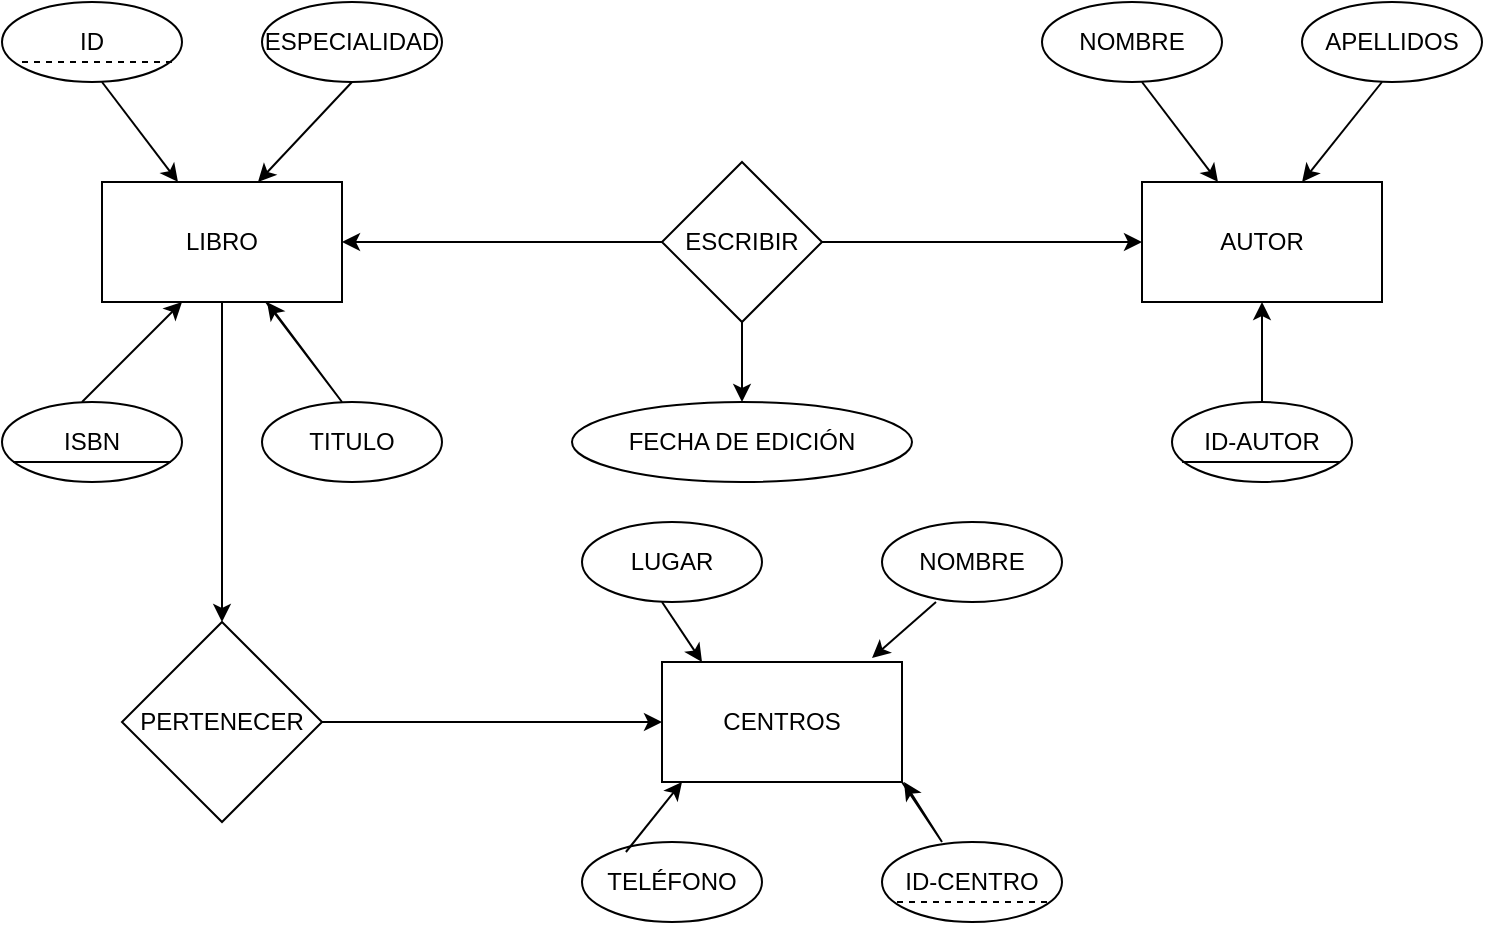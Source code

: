 <mxfile version="24.7.17">
  <diagram name="Página-1" id="-dO1AsPluvxRLmY1HoZr">
    <mxGraphModel dx="1434" dy="780" grid="1" gridSize="10" guides="1" tooltips="1" connect="1" arrows="1" fold="1" page="1" pageScale="1" pageWidth="827" pageHeight="1169" math="0" shadow="0">
      <root>
        <mxCell id="0" />
        <mxCell id="1" parent="0" />
        <mxCell id="1LMcbUtgSH9qgLgAqFPw-1" value="&lt;font style=&quot;vertical-align: inherit;&quot;&gt;&lt;font style=&quot;vertical-align: inherit;&quot;&gt;&lt;font style=&quot;vertical-align: inherit;&quot;&gt;&lt;font style=&quot;vertical-align: inherit;&quot;&gt;&lt;font style=&quot;vertical-align: inherit;&quot;&gt;&lt;font style=&quot;vertical-align: inherit;&quot;&gt;ESCRIBIR&lt;/font&gt;&lt;/font&gt;&lt;/font&gt;&lt;/font&gt;&lt;/font&gt;&lt;/font&gt;" style="rhombus;whiteSpace=wrap;html=1;" vertex="1" parent="1">
          <mxGeometry x="360" y="360" width="80" height="80" as="geometry" />
        </mxCell>
        <mxCell id="1LMcbUtgSH9qgLgAqFPw-3" value="&lt;font style=&quot;vertical-align: inherit;&quot;&gt;&lt;font style=&quot;vertical-align: inherit;&quot;&gt;LIBRO&lt;/font&gt;&lt;/font&gt;" style="rounded=0;whiteSpace=wrap;html=1;" vertex="1" parent="1">
          <mxGeometry x="80" y="370" width="120" height="60" as="geometry" />
        </mxCell>
        <mxCell id="1LMcbUtgSH9qgLgAqFPw-4" value="&lt;font style=&quot;vertical-align: inherit;&quot;&gt;&lt;font style=&quot;vertical-align: inherit;&quot;&gt;AUTOR&lt;/font&gt;&lt;/font&gt;" style="rounded=0;whiteSpace=wrap;html=1;" vertex="1" parent="1">
          <mxGeometry x="600" y="370" width="120" height="60" as="geometry" />
        </mxCell>
        <mxCell id="1LMcbUtgSH9qgLgAqFPw-8" value="" style="endArrow=classic;html=1;rounded=0;entryX=1;entryY=0.5;entryDx=0;entryDy=0;exitX=0;exitY=0.5;exitDx=0;exitDy=0;" edge="1" parent="1" source="1LMcbUtgSH9qgLgAqFPw-1" target="1LMcbUtgSH9qgLgAqFPw-3">
          <mxGeometry width="50" height="50" relative="1" as="geometry">
            <mxPoint x="320" y="430" as="sourcePoint" />
            <mxPoint x="370" y="380" as="targetPoint" />
          </mxGeometry>
        </mxCell>
        <mxCell id="1LMcbUtgSH9qgLgAqFPw-9" value="" style="endArrow=classic;html=1;rounded=0;entryX=0;entryY=0.5;entryDx=0;entryDy=0;" edge="1" parent="1" source="1LMcbUtgSH9qgLgAqFPw-1" target="1LMcbUtgSH9qgLgAqFPw-4">
          <mxGeometry width="50" height="50" relative="1" as="geometry">
            <mxPoint x="540" y="430" as="sourcePoint" />
            <mxPoint x="590" y="380" as="targetPoint" />
          </mxGeometry>
        </mxCell>
        <mxCell id="1LMcbUtgSH9qgLgAqFPw-12" value="&lt;font style=&quot;vertical-align: inherit;&quot;&gt;&lt;font style=&quot;vertical-align: inherit;&quot;&gt;NOMBRE&lt;/font&gt;&lt;/font&gt;" style="ellipse;whiteSpace=wrap;html=1;" vertex="1" parent="1">
          <mxGeometry x="550" y="280" width="90" height="40" as="geometry" />
        </mxCell>
        <mxCell id="1LMcbUtgSH9qgLgAqFPw-13" value="&lt;font style=&quot;vertical-align: inherit;&quot;&gt;&lt;font style=&quot;vertical-align: inherit;&quot;&gt;APELLIDOS&lt;/font&gt;&lt;/font&gt;" style="ellipse;whiteSpace=wrap;html=1;" vertex="1" parent="1">
          <mxGeometry x="680" y="280" width="90" height="40" as="geometry" />
        </mxCell>
        <mxCell id="1LMcbUtgSH9qgLgAqFPw-14" value="&lt;font style=&quot;vertical-align: inherit;&quot;&gt;&lt;font style=&quot;vertical-align: inherit;&quot;&gt;&lt;font style=&quot;vertical-align: inherit;&quot;&gt;&lt;font style=&quot;vertical-align: inherit;&quot;&gt;ID-AUTOR&lt;/font&gt;&lt;/font&gt;&lt;/font&gt;&lt;/font&gt;" style="ellipse;whiteSpace=wrap;html=1;" vertex="1" parent="1">
          <mxGeometry x="615" y="480" width="90" height="40" as="geometry" />
        </mxCell>
        <mxCell id="1LMcbUtgSH9qgLgAqFPw-15" value="" style="endArrow=classic;html=1;rounded=0;" edge="1" parent="1">
          <mxGeometry width="50" height="50" relative="1" as="geometry">
            <mxPoint x="600" y="320" as="sourcePoint" />
            <mxPoint x="638" y="370" as="targetPoint" />
          </mxGeometry>
        </mxCell>
        <mxCell id="1LMcbUtgSH9qgLgAqFPw-16" value="" style="endArrow=classic;html=1;rounded=0;entryX=0.667;entryY=0;entryDx=0;entryDy=0;entryPerimeter=0;" edge="1" parent="1" target="1LMcbUtgSH9qgLgAqFPw-4">
          <mxGeometry width="50" height="50" relative="1" as="geometry">
            <mxPoint x="720" y="320" as="sourcePoint" />
            <mxPoint x="690" y="360" as="targetPoint" />
          </mxGeometry>
        </mxCell>
        <mxCell id="1LMcbUtgSH9qgLgAqFPw-17" value="" style="endArrow=classic;html=1;rounded=0;entryX=0.5;entryY=1;entryDx=0;entryDy=0;exitX=0.5;exitY=0;exitDx=0;exitDy=0;" edge="1" parent="1" source="1LMcbUtgSH9qgLgAqFPw-14" target="1LMcbUtgSH9qgLgAqFPw-4">
          <mxGeometry width="50" height="50" relative="1" as="geometry">
            <mxPoint x="690" y="430" as="sourcePoint" />
            <mxPoint x="650" y="480" as="targetPoint" />
          </mxGeometry>
        </mxCell>
        <mxCell id="1LMcbUtgSH9qgLgAqFPw-18" value="" style="endArrow=none;html=1;rounded=0;exitX=0.056;exitY=0.75;exitDx=0;exitDy=0;exitPerimeter=0;entryX=0.933;entryY=0.75;entryDx=0;entryDy=0;entryPerimeter=0;" edge="1" parent="1" source="1LMcbUtgSH9qgLgAqFPw-14" target="1LMcbUtgSH9qgLgAqFPw-14">
          <mxGeometry width="50" height="50" relative="1" as="geometry">
            <mxPoint x="625" y="510" as="sourcePoint" />
            <mxPoint x="690" y="511" as="targetPoint" />
          </mxGeometry>
        </mxCell>
        <mxCell id="1LMcbUtgSH9qgLgAqFPw-19" value="&lt;font style=&quot;vertical-align: inherit;&quot;&gt;&lt;font style=&quot;vertical-align: inherit;&quot;&gt;&lt;font style=&quot;vertical-align: inherit;&quot;&gt;&lt;font style=&quot;vertical-align: inherit;&quot;&gt;TITULO&lt;/font&gt;&lt;/font&gt;&lt;/font&gt;&lt;/font&gt;" style="ellipse;whiteSpace=wrap;html=1;" vertex="1" parent="1">
          <mxGeometry x="160" y="480" width="90" height="40" as="geometry" />
        </mxCell>
        <mxCell id="1LMcbUtgSH9qgLgAqFPw-20" value="&lt;font style=&quot;vertical-align: inherit;&quot;&gt;&lt;font style=&quot;vertical-align: inherit;&quot;&gt;&lt;font style=&quot;vertical-align: inherit;&quot;&gt;&lt;font style=&quot;vertical-align: inherit;&quot;&gt;ISBN&lt;/font&gt;&lt;/font&gt;&lt;/font&gt;&lt;/font&gt;" style="ellipse;whiteSpace=wrap;html=1;" vertex="1" parent="1">
          <mxGeometry x="30" y="480" width="90" height="40" as="geometry" />
        </mxCell>
        <mxCell id="1LMcbUtgSH9qgLgAqFPw-21" value="&lt;font style=&quot;vertical-align: inherit;&quot;&gt;&lt;font style=&quot;vertical-align: inherit;&quot;&gt;&lt;font style=&quot;vertical-align: inherit;&quot;&gt;&lt;font style=&quot;vertical-align: inherit;&quot;&gt;ESPECIALIDAD&lt;/font&gt;&lt;/font&gt;&lt;/font&gt;&lt;/font&gt;" style="ellipse;whiteSpace=wrap;html=1;" vertex="1" parent="1">
          <mxGeometry x="160" y="280" width="90" height="40" as="geometry" />
        </mxCell>
        <mxCell id="1LMcbUtgSH9qgLgAqFPw-22" value="&lt;font style=&quot;vertical-align: inherit;&quot;&gt;&lt;font style=&quot;vertical-align: inherit;&quot;&gt;&lt;font style=&quot;vertical-align: inherit;&quot;&gt;&lt;font style=&quot;vertical-align: inherit;&quot;&gt;ID&lt;/font&gt;&lt;/font&gt;&lt;/font&gt;&lt;/font&gt;" style="ellipse;whiteSpace=wrap;html=1;" vertex="1" parent="1">
          <mxGeometry x="30" y="280" width="90" height="40" as="geometry" />
        </mxCell>
        <mxCell id="1LMcbUtgSH9qgLgAqFPw-23" value="" style="endArrow=classic;html=1;rounded=0;exitX=0.5;exitY=1;exitDx=0;exitDy=0;" edge="1" parent="1" source="1LMcbUtgSH9qgLgAqFPw-21">
          <mxGeometry width="50" height="50" relative="1" as="geometry">
            <mxPoint x="120" y="320" as="sourcePoint" />
            <mxPoint x="158" y="370" as="targetPoint" />
          </mxGeometry>
        </mxCell>
        <mxCell id="1LMcbUtgSH9qgLgAqFPw-25" value="" style="endArrow=classic;html=1;rounded=0;" edge="1" parent="1" target="1LMcbUtgSH9qgLgAqFPw-3">
          <mxGeometry width="50" height="50" relative="1" as="geometry">
            <mxPoint x="162" y="430" as="sourcePoint" />
            <mxPoint x="200" y="480" as="targetPoint" />
            <Array as="points">
              <mxPoint x="200" y="480" />
            </Array>
          </mxGeometry>
        </mxCell>
        <mxCell id="1LMcbUtgSH9qgLgAqFPw-26" value="" style="endArrow=classic;html=1;rounded=0;" edge="1" parent="1">
          <mxGeometry width="50" height="50" relative="1" as="geometry">
            <mxPoint x="80" y="320" as="sourcePoint" />
            <mxPoint x="118" y="370" as="targetPoint" />
          </mxGeometry>
        </mxCell>
        <mxCell id="1LMcbUtgSH9qgLgAqFPw-28" value="" style="endArrow=classic;html=1;rounded=0;" edge="1" parent="1" target="1LMcbUtgSH9qgLgAqFPw-3">
          <mxGeometry width="50" height="50" relative="1" as="geometry">
            <mxPoint x="70" y="480" as="sourcePoint" />
            <mxPoint x="70" y="480" as="targetPoint" />
            <Array as="points">
              <mxPoint x="120" y="430" />
            </Array>
          </mxGeometry>
        </mxCell>
        <mxCell id="1LMcbUtgSH9qgLgAqFPw-30" value="" style="endArrow=none;dashed=1;html=1;rounded=0;entryX=0.944;entryY=0.75;entryDx=0;entryDy=0;entryPerimeter=0;" edge="1" parent="1" target="1LMcbUtgSH9qgLgAqFPw-22">
          <mxGeometry width="50" height="50" relative="1" as="geometry">
            <mxPoint x="40" y="310" as="sourcePoint" />
            <mxPoint x="110" y="290" as="targetPoint" />
          </mxGeometry>
        </mxCell>
        <mxCell id="1LMcbUtgSH9qgLgAqFPw-31" value="" style="endArrow=none;html=1;rounded=0;exitX=0.056;exitY=0.75;exitDx=0;exitDy=0;exitPerimeter=0;entryX=0.933;entryY=0.75;entryDx=0;entryDy=0;entryPerimeter=0;" edge="1" parent="1">
          <mxGeometry width="50" height="50" relative="1" as="geometry">
            <mxPoint x="35.5" y="510" as="sourcePoint" />
            <mxPoint x="114.5" y="510" as="targetPoint" />
          </mxGeometry>
        </mxCell>
        <mxCell id="1LMcbUtgSH9qgLgAqFPw-32" value="PERTENECER" style="rhombus;whiteSpace=wrap;html=1;" vertex="1" parent="1">
          <mxGeometry x="90" y="590" width="100" height="100" as="geometry" />
        </mxCell>
        <mxCell id="1LMcbUtgSH9qgLgAqFPw-33" value="" style="endArrow=classic;html=1;rounded=0;exitX=0.5;exitY=1;exitDx=0;exitDy=0;" edge="1" parent="1" source="1LMcbUtgSH9qgLgAqFPw-3" target="1LMcbUtgSH9qgLgAqFPw-32">
          <mxGeometry width="50" height="50" relative="1" as="geometry">
            <mxPoint x="115" y="490" as="sourcePoint" />
            <mxPoint x="165" y="440" as="targetPoint" />
          </mxGeometry>
        </mxCell>
        <mxCell id="1LMcbUtgSH9qgLgAqFPw-34" value="" style="endArrow=classic;html=1;rounded=0;entryX=0;entryY=0.5;entryDx=0;entryDy=0;exitX=1;exitY=0.5;exitDx=0;exitDy=0;" edge="1" parent="1" source="1LMcbUtgSH9qgLgAqFPw-32" target="1LMcbUtgSH9qgLgAqFPw-35">
          <mxGeometry width="50" height="50" relative="1" as="geometry">
            <mxPoint x="190" y="649.5" as="sourcePoint" />
            <mxPoint x="350" y="649.5" as="targetPoint" />
          </mxGeometry>
        </mxCell>
        <mxCell id="1LMcbUtgSH9qgLgAqFPw-35" value="CENTROS" style="rounded=0;whiteSpace=wrap;html=1;" vertex="1" parent="1">
          <mxGeometry x="360" y="610" width="120" height="60" as="geometry" />
        </mxCell>
        <mxCell id="1LMcbUtgSH9qgLgAqFPw-36" value="&lt;font style=&quot;vertical-align: inherit;&quot;&gt;&lt;font style=&quot;vertical-align: inherit;&quot;&gt;TELÉFONO&lt;/font&gt;&lt;/font&gt;" style="ellipse;whiteSpace=wrap;html=1;" vertex="1" parent="1">
          <mxGeometry x="320" y="700" width="90" height="40" as="geometry" />
        </mxCell>
        <mxCell id="1LMcbUtgSH9qgLgAqFPw-37" value="&lt;font style=&quot;vertical-align: inherit;&quot;&gt;&lt;font style=&quot;vertical-align: inherit;&quot;&gt;ID-CENTRO&lt;/font&gt;&lt;/font&gt;" style="ellipse;whiteSpace=wrap;html=1;" vertex="1" parent="1">
          <mxGeometry x="470" y="700" width="90" height="40" as="geometry" />
        </mxCell>
        <mxCell id="1LMcbUtgSH9qgLgAqFPw-38" value="&lt;font style=&quot;vertical-align: inherit;&quot;&gt;&lt;font style=&quot;vertical-align: inherit;&quot;&gt;NOMBRE&lt;/font&gt;&lt;/font&gt;" style="ellipse;whiteSpace=wrap;html=1;" vertex="1" parent="1">
          <mxGeometry x="470" y="540" width="90" height="40" as="geometry" />
        </mxCell>
        <mxCell id="1LMcbUtgSH9qgLgAqFPw-39" value="LUGAR" style="ellipse;whiteSpace=wrap;html=1;" vertex="1" parent="1">
          <mxGeometry x="320" y="540" width="90" height="40" as="geometry" />
        </mxCell>
        <mxCell id="1LMcbUtgSH9qgLgAqFPw-40" value="" style="endArrow=none;dashed=1;html=1;rounded=0;entryX=0.944;entryY=0.75;entryDx=0;entryDy=0;entryPerimeter=0;" edge="1" parent="1">
          <mxGeometry width="50" height="50" relative="1" as="geometry">
            <mxPoint x="477.5" y="730" as="sourcePoint" />
            <mxPoint x="552.5" y="730" as="targetPoint" />
          </mxGeometry>
        </mxCell>
        <mxCell id="1LMcbUtgSH9qgLgAqFPw-43" value="" style="endArrow=classic;html=1;rounded=0;" edge="1" parent="1">
          <mxGeometry width="50" height="50" relative="1" as="geometry">
            <mxPoint x="480" y="670" as="sourcePoint" />
            <mxPoint x="481" y="670" as="targetPoint" />
            <Array as="points">
              <mxPoint x="500" y="700" />
            </Array>
          </mxGeometry>
        </mxCell>
        <mxCell id="1LMcbUtgSH9qgLgAqFPw-44" value="" style="endArrow=classic;html=1;rounded=0;exitX=0.244;exitY=0.125;exitDx=0;exitDy=0;exitPerimeter=0;" edge="1" parent="1" source="1LMcbUtgSH9qgLgAqFPw-36">
          <mxGeometry width="50" height="50" relative="1" as="geometry">
            <mxPoint x="320" y="720" as="sourcePoint" />
            <mxPoint x="370" y="670" as="targetPoint" />
            <Array as="points">
              <mxPoint x="370" y="670" />
            </Array>
          </mxGeometry>
        </mxCell>
        <mxCell id="1LMcbUtgSH9qgLgAqFPw-45" value="" style="endArrow=classic;html=1;rounded=0;exitX=0.5;exitY=1;exitDx=0;exitDy=0;entryX=0.875;entryY=-0.033;entryDx=0;entryDy=0;entryPerimeter=0;" edge="1" parent="1" target="1LMcbUtgSH9qgLgAqFPw-35">
          <mxGeometry width="50" height="50" relative="1" as="geometry">
            <mxPoint x="497" y="580" as="sourcePoint" />
            <mxPoint x="450" y="630" as="targetPoint" />
          </mxGeometry>
        </mxCell>
        <mxCell id="1LMcbUtgSH9qgLgAqFPw-46" value="" style="endArrow=classic;html=1;rounded=0;" edge="1" parent="1">
          <mxGeometry width="50" height="50" relative="1" as="geometry">
            <mxPoint x="360" y="580" as="sourcePoint" />
            <mxPoint x="380" y="610" as="targetPoint" />
          </mxGeometry>
        </mxCell>
        <mxCell id="1LMcbUtgSH9qgLgAqFPw-49" value="&lt;font style=&quot;vertical-align: inherit;&quot;&gt;&lt;font style=&quot;vertical-align: inherit;&quot;&gt;FECHA DE EDICIÓN&lt;/font&gt;&lt;/font&gt;" style="ellipse;whiteSpace=wrap;html=1;" vertex="1" parent="1">
          <mxGeometry x="315" y="480" width="170" height="40" as="geometry" />
        </mxCell>
        <mxCell id="1LMcbUtgSH9qgLgAqFPw-50" value="" style="endArrow=classic;html=1;rounded=0;entryX=0.5;entryY=0;entryDx=0;entryDy=0;exitX=0.5;exitY=1;exitDx=0;exitDy=0;" edge="1" parent="1" source="1LMcbUtgSH9qgLgAqFPw-1" target="1LMcbUtgSH9qgLgAqFPw-49">
          <mxGeometry width="50" height="50" relative="1" as="geometry">
            <mxPoint x="397" y="440" as="sourcePoint" />
            <mxPoint x="350" y="490" as="targetPoint" />
          </mxGeometry>
        </mxCell>
      </root>
    </mxGraphModel>
  </diagram>
</mxfile>
